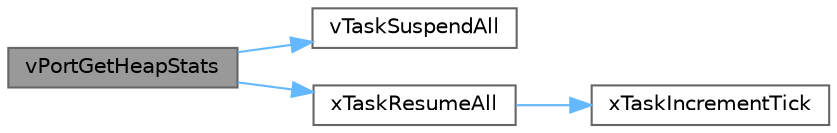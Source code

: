 digraph "vPortGetHeapStats"
{
 // LATEX_PDF_SIZE
  bgcolor="transparent";
  edge [fontname=Helvetica,fontsize=10,labelfontname=Helvetica,labelfontsize=10];
  node [fontname=Helvetica,fontsize=10,shape=box,height=0.2,width=0.4];
  rankdir="LR";
  Node1 [id="Node000001",label="vPortGetHeapStats",height=0.2,width=0.4,color="gray40", fillcolor="grey60", style="filled", fontcolor="black",tooltip=" "];
  Node1 -> Node2 [id="edge4_Node000001_Node000002",color="steelblue1",style="solid",tooltip=" "];
  Node2 [id="Node000002",label="vTaskSuspendAll",height=0.2,width=0.4,color="grey40", fillcolor="white", style="filled",URL="$tasks_8c.html#a084d232640bd1d04bcac0b8784417015",tooltip=" "];
  Node1 -> Node3 [id="edge5_Node000001_Node000003",color="steelblue1",style="solid",tooltip=" "];
  Node3 [id="Node000003",label="xTaskResumeAll",height=0.2,width=0.4,color="grey40", fillcolor="white", style="filled",URL="$tasks_8c.html#adf830ea0f150fcdfdaa944667137f080",tooltip=" "];
  Node3 -> Node4 [id="edge6_Node000003_Node000004",color="steelblue1",style="solid",tooltip=" "];
  Node4 [id="Node000004",label="xTaskIncrementTick",height=0.2,width=0.4,color="grey40", fillcolor="white", style="filled",URL="$tasks_8c.html#a54f31e9aef0eb7b87e48c7d68ecc84c1",tooltip=" "];
}
